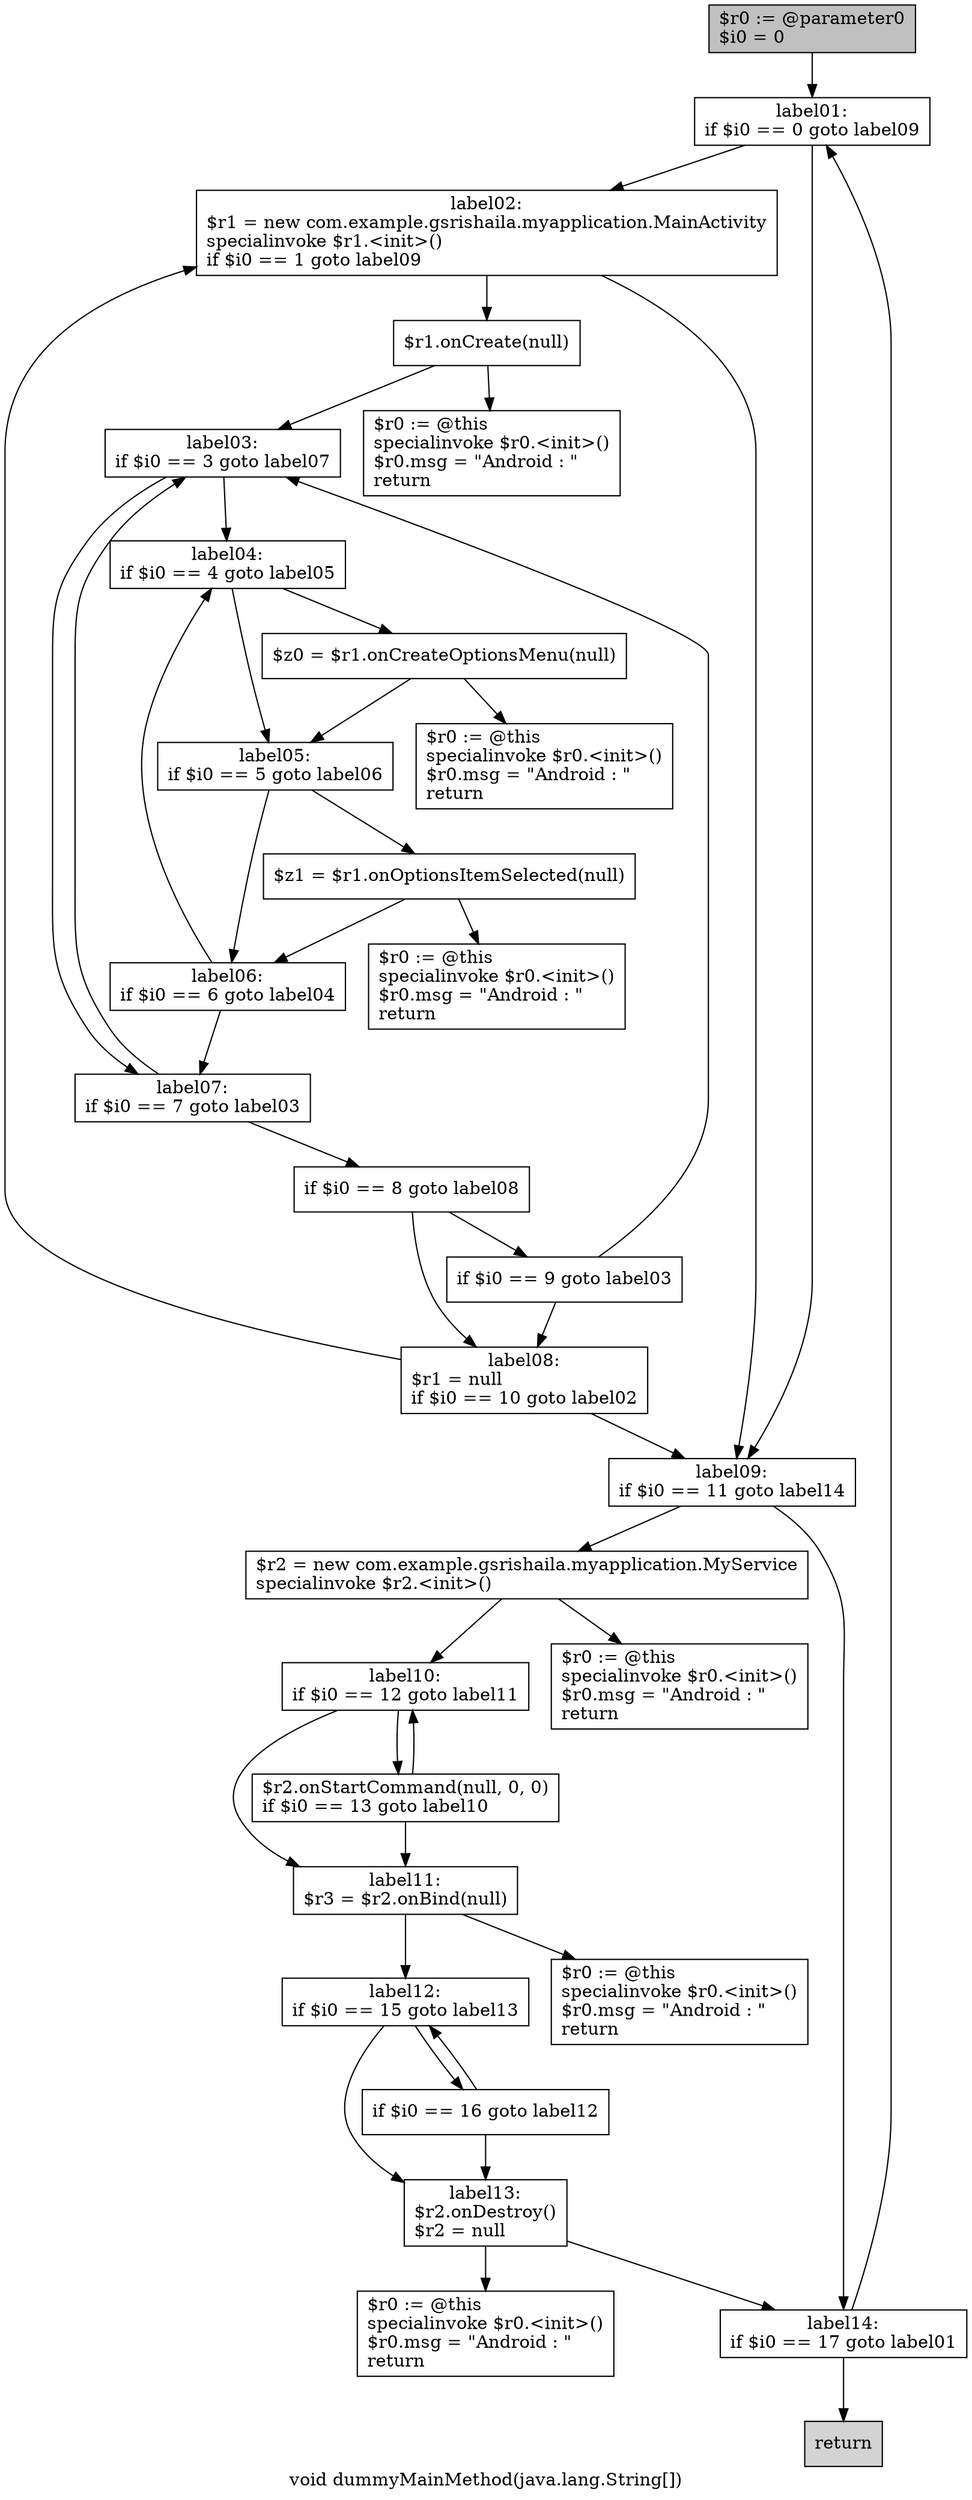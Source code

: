 digraph "void dummyMainMethod(java.lang.String[])" {
    label="void dummyMainMethod(java.lang.String[])";
    node [shape=box];
    "0" [style=filled,fillcolor=gray,label="$r0 := @parameter0\l$i0 = 0\l",];
    "1" [label="label01:\nif $i0 == 0 goto label09\l",];
    "0"->"1";
    "2" [label="label02:\n$r1 = new com.example.gsrishaila.myapplication.MainActivity\lspecialinvoke $r1.<init>()\lif $i0 == 1 goto label09\l",];
    "1"->"2";
    "14" [label="label09:\nif $i0 == 11 goto label14\l",];
    "1"->"14";
    "3" [label="$r1.onCreate(null)\l",];
    "2"->"3";
    "2"->"14";
    "4" [label="label03:\nif $i0 == 3 goto label07\l",];
    "3"->"4";
    "24" [label="$r0 := @this\lspecialinvoke $r0.<init>()\l$r0.msg = \"Android : \"\lreturn\l",];
    "3"->"24";
    "5" [label="label04:\nif $i0 == 4 goto label05\l",];
    "4"->"5";
    "10" [label="label07:\nif $i0 == 7 goto label03\l",];
    "4"->"10";
    "6" [label="$z0 = $r1.onCreateOptionsMenu(null)\l",];
    "5"->"6";
    "7" [label="label05:\nif $i0 == 5 goto label06\l",];
    "5"->"7";
    "6"->"7";
    "25" [label="$r0 := @this\lspecialinvoke $r0.<init>()\l$r0.msg = \"Android : \"\lreturn\l",];
    "6"->"25";
    "8" [label="$z1 = $r1.onOptionsItemSelected(null)\l",];
    "7"->"8";
    "9" [label="label06:\nif $i0 == 6 goto label04\l",];
    "7"->"9";
    "8"->"9";
    "26" [label="$r0 := @this\lspecialinvoke $r0.<init>()\l$r0.msg = \"Android : \"\lreturn\l",];
    "8"->"26";
    "9"->"5";
    "9"->"10";
    "10"->"4";
    "11" [label="if $i0 == 8 goto label08\l",];
    "10"->"11";
    "12" [label="if $i0 == 9 goto label03\l",];
    "11"->"12";
    "13" [label="label08:\n$r1 = null\lif $i0 == 10 goto label02\l",];
    "11"->"13";
    "12"->"4";
    "12"->"13";
    "13"->"2";
    "13"->"14";
    "15" [label="$r2 = new com.example.gsrishaila.myapplication.MyService\lspecialinvoke $r2.<init>()\l",];
    "14"->"15";
    "22" [label="label14:\nif $i0 == 17 goto label01\l",];
    "14"->"22";
    "16" [label="label10:\nif $i0 == 12 goto label11\l",];
    "15"->"16";
    "27" [label="$r0 := @this\lspecialinvoke $r0.<init>()\l$r0.msg = \"Android : \"\lreturn\l",];
    "15"->"27";
    "17" [label="$r2.onStartCommand(null, 0, 0)\lif $i0 == 13 goto label10\l",];
    "16"->"17";
    "18" [label="label11:\n$r3 = $r2.onBind(null)\l",];
    "16"->"18";
    "17"->"16";
    "17"->"18";
    "19" [label="label12:\nif $i0 == 15 goto label13\l",];
    "18"->"19";
    "28" [label="$r0 := @this\lspecialinvoke $r0.<init>()\l$r0.msg = \"Android : \"\lreturn\l",];
    "18"->"28";
    "20" [label="if $i0 == 16 goto label12\l",];
    "19"->"20";
    "21" [label="label13:\n$r2.onDestroy()\l$r2 = null\l",];
    "19"->"21";
    "20"->"19";
    "20"->"21";
    "21"->"22";
    "29" [label="$r0 := @this\lspecialinvoke $r0.<init>()\l$r0.msg = \"Android : \"\lreturn\l",];
    "21"->"29";
    "22"->"1";
    "23" [style=filled,fillcolor=lightgray,label="return\l",];
    "22"->"23";
}

